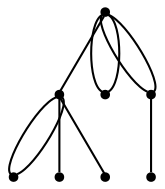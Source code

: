 graph {
  node [shape=point,comment="{\"directed\":false,\"doi\":\"10.1007/3-540-36151-0_32\",\"figure\":\"5 (1)\"}"]

  v0 [pos="784.583346048991,2038.729095458985"]
  v1 [pos="811.4583333333335,1903.9792378743496"]
  v2 [pos="757.7082951863608,1971.4791615804045"]
  v3 [pos="811.4583333333334,1971.4791615804045"]
  v4 [pos="757.7082951863607,2106.229146321615"]
  v5 [pos="757.7082951863607,1903.9792378743496"]
  v6 [pos="703.7083307902019,1903.9792378743496"]
  v7 [pos="730.7083129882814,2038.7290954589853"]

  v0 -- v3 [id="-1",pos="784.583346048991,2038.729095458985 807.0041656494142,2024.6999104817717 817.004140218099,2008.9416503906257 817.004140218099,1991.6291554768889 817.004140218099,1987.0457967122404 816.2999471028646,1982.4874877929694 811.4583333333334,1971.4791615804045"]
  v4 -- v0 [id="-2",pos="757.7082951863607,2106.229146321615 784.583346048991,2038.729095458985 784.583346048991,2038.729095458985 784.583346048991,2038.729095458985"]
  v2 -- v1 [id="-3",pos="757.7082951863608,1971.4791615804045 811.4583333333335,1903.9792378743496 811.4583333333335,1903.9792378743496 811.4583333333335,1903.9792378743496"]
  v2 -- v6 [id="-4",pos="757.7082951863608,1971.4791615804045 703.7083307902019,1903.9792378743496 703.7083307902019,1903.9792378743496 703.7083307902019,1903.9792378743496"]
  v2 -- v5 [id="-5",pos="757.7082951863608,1971.4791615804045 757.7082951863607,1903.9792378743496 757.7082951863607,1903.9792378743496 757.7082951863607,1903.9792378743496"]
  v0 -- v3 [id="-10",pos="784.583346048991,2038.729095458985 811.4583333333334,1971.4791615804045 811.4583333333334,1971.4791615804045 811.4583333333334,1971.4791615804045"]
  v0 -- v2 [id="-11",pos="784.583346048991,2038.729095458985 757.7082951863608,1971.4791615804045 757.7082951863608,1971.4791615804045 757.7082951863608,1971.4791615804045"]
  v0 -- v4 [id="-14",pos="784.583346048991,2038.729095458985 791.6333516438802,2047.8832244873054 791.7874654134115,2050.2291361490893 791.7874654134115,2052.57911682129 791.7874654134115,2072.0124562581386 781.3124974568685,2089.9332682291674 757.7082951863607,2106.229146321615"]
  v4 -- v7 [id="-15",pos="757.7082951863607,2106.229146321615 730.7083129882814,2038.7290954589853 730.7083129882814,2038.7290954589853 730.7083129882814,2038.7290954589853"]
  v1 -- v2 [id="-16",pos="811.4583333333335,1903.9792378743496 808.3166122436525,1938.7749989827482 789.0291213989258,1958.0582936604826 757.7082951863608,1971.4791615804045"]
}
